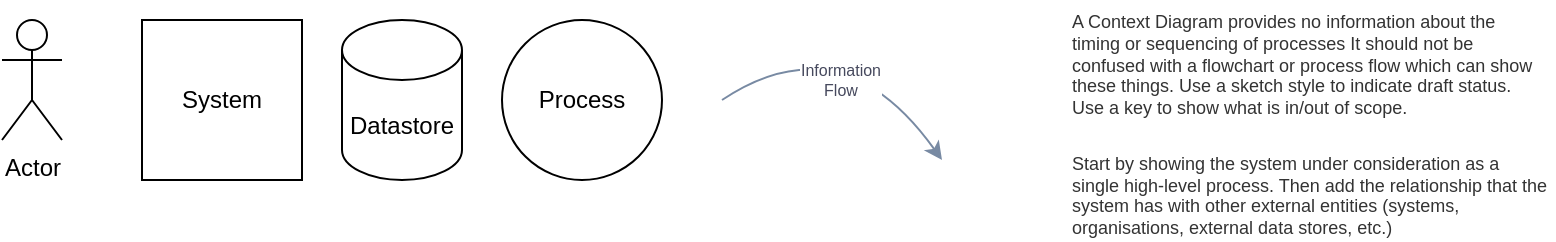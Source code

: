 <mxfile version="17.2.3" type="github">
  <diagram id="XJIKVr2EPAVL5tjpcIaG" name="Context Diagram">
    <mxGraphModel dx="1248" dy="706" grid="1" gridSize="10" guides="1" tooltips="1" connect="1" arrows="1" fold="1" page="1" pageScale="1" pageWidth="827" pageHeight="1169" math="0" shadow="0">
      <root>
        <mxCell id="0" />
        <mxCell id="1" parent="0" />
        <mxCell id="Ufb8Q-PfnBUjeyDLYeq_-1" value="Actor" style="shape=umlActor;verticalLabelPosition=bottom;verticalAlign=top;html=1;outlineConnect=0;rounded=0;" vertex="1" parent="1">
          <mxGeometry x="30" y="20" width="30" height="60" as="geometry" />
        </mxCell>
        <mxCell id="Ufb8Q-PfnBUjeyDLYeq_-3" value="System" style="whiteSpace=wrap;html=1;aspect=fixed;" vertex="1" parent="1">
          <mxGeometry x="100" y="20" width="80" height="80" as="geometry" />
        </mxCell>
        <mxCell id="Ufb8Q-PfnBUjeyDLYeq_-4" value="Datastore" style="shape=cylinder3;whiteSpace=wrap;html=1;boundedLbl=1;backgroundOutline=1;size=15;rounded=0;" vertex="1" parent="1">
          <mxGeometry x="200" y="20" width="60" height="80" as="geometry" />
        </mxCell>
        <mxCell id="Ufb8Q-PfnBUjeyDLYeq_-5" value="Process" style="ellipse;whiteSpace=wrap;html=1;aspect=fixed;rounded=0;" vertex="1" parent="1">
          <mxGeometry x="280" y="20" width="80" height="80" as="geometry" />
        </mxCell>
        <mxCell id="Ufb8Q-PfnBUjeyDLYeq_-6" value="&lt;h1 style=&quot;font-size: 9px&quot;&gt;&lt;span style=&quot;background-color: rgb(255 , 255 , 255) ; color: rgb(51 , 51 , 51) ; font-family: &amp;#34;arial&amp;#34; ; font-weight: normal&quot;&gt;A Context Diagram provides no information about the timing or sequencing of processes It should not be confused with a flowchart or process flow which can show these things. Use a sketch style to indicate draft status. Use a key to show what is in/out of scope.&amp;nbsp;&lt;/span&gt;&lt;br&gt;&lt;/h1&gt;&lt;span style=&quot;color: rgb(51 , 51 , 51) ; font-family: &amp;#34;arial&amp;#34; ; font-size: 9px ; background-color: rgb(255 , 255 , 255)&quot;&gt;&lt;br&gt;Start by showing the system under consideration as a single high-level process. Then add the relationship that the system has with other external entities (systems, organisations, external data stores, etc.)&lt;/span&gt;" style="text;html=1;strokeColor=none;fillColor=none;spacing=5;spacingTop=-20;whiteSpace=wrap;overflow=hidden;rounded=0;fontColor=#46495D;fontSize=9;" vertex="1" parent="1">
          <mxGeometry x="560" y="20" width="246" height="110" as="geometry" />
        </mxCell>
        <mxCell id="Ufb8Q-PfnBUjeyDLYeq_-9" value="Information&lt;br&gt;Flow" style="curved=1;endArrow=classic;html=1;rounded=0;exitX=1;exitY=0.5;exitDx=0;exitDy=0;strokeColor=#788AA3;fontColor=#46495D;fontSize=8;" edge="1" parent="1">
          <mxGeometry x="0.221" y="-17" width="50" height="50" relative="1" as="geometry">
            <mxPoint x="390" y="60" as="sourcePoint" />
            <mxPoint x="500" y="90" as="targetPoint" />
            <Array as="points">
              <mxPoint x="450" y="20" />
            </Array>
            <mxPoint x="-1" as="offset" />
          </mxGeometry>
        </mxCell>
      </root>
    </mxGraphModel>
  </diagram>
</mxfile>

